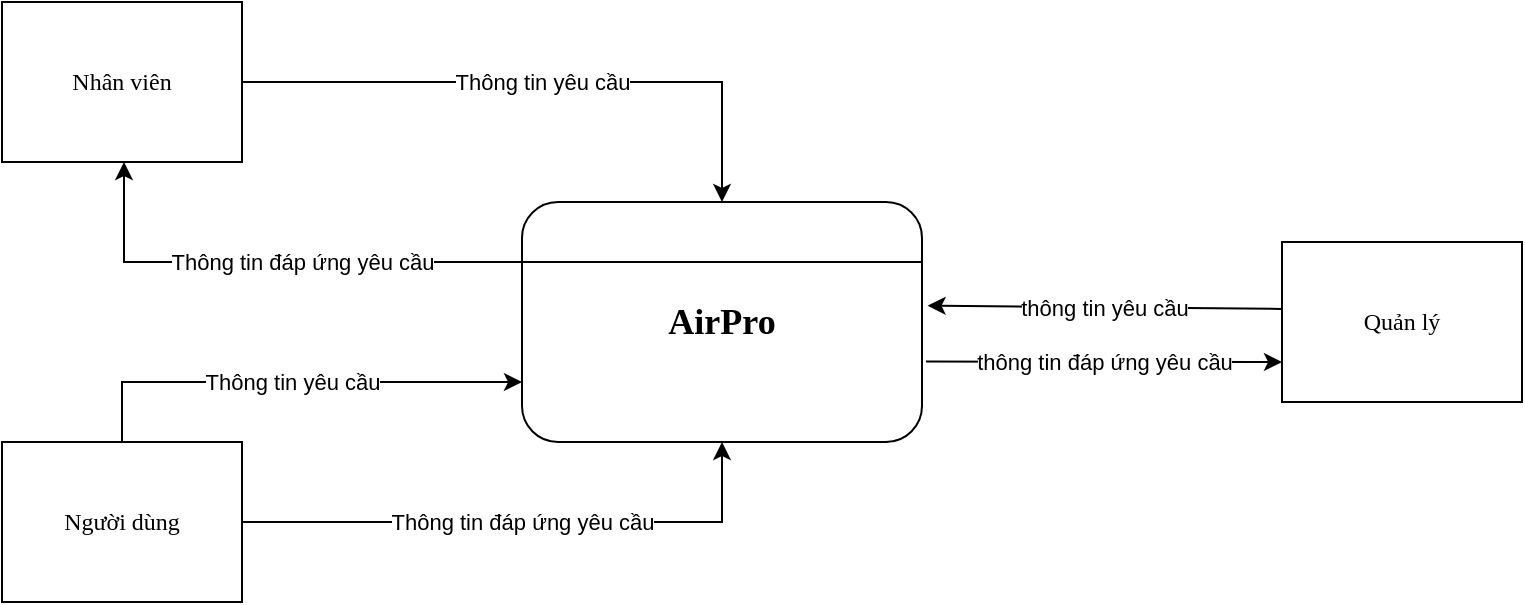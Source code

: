 <mxfile version="16.0.3" type="device"><diagram id="DleSrJEcq-XW7l6DBl-Z" name="Page-1"><mxGraphModel dx="1038" dy="579" grid="1" gridSize="10" guides="1" tooltips="1" connect="1" arrows="1" fold="1" page="1" pageScale="1" pageWidth="850" pageHeight="1100" math="0" shadow="0"><root><mxCell id="0"/><mxCell id="1" parent="0"/><mxCell id="wKRwG_sl6W2kwp55HtTP-1" value="Người dùng" style="rounded=0;whiteSpace=wrap;html=1;fontFamily=Verdana;" parent="1" vertex="1"><mxGeometry x="200" y="580" width="120" height="80" as="geometry"/></mxCell><mxCell id="wKRwG_sl6W2kwp55HtTP-2" value="Nhân viên" style="rounded=0;whiteSpace=wrap;html=1;fontFamily=Verdana;" parent="1" vertex="1"><mxGeometry x="200" y="360" width="120" height="80" as="geometry"/></mxCell><mxCell id="wKRwG_sl6W2kwp55HtTP-3" value="Quản lý" style="rounded=0;whiteSpace=wrap;html=1;fontFamily=Verdana;" parent="1" vertex="1"><mxGeometry x="840" y="480" width="120" height="80" as="geometry"/></mxCell><mxCell id="wKRwG_sl6W2kwp55HtTP-96" value="AirPro" style="rounded=1;whiteSpace=wrap;html=1;fontFamily=Verdana;fontSize=18;fontStyle=1" parent="1" vertex="1"><mxGeometry x="460" y="460" width="200" height="120" as="geometry"/></mxCell><mxCell id="wKRwG_sl6W2kwp55HtTP-97" value="" style="endArrow=none;html=1;rounded=0;exitX=0;exitY=0.25;exitDx=0;exitDy=0;entryX=1;entryY=0.25;entryDx=0;entryDy=0;fontFamily=Verdana;" parent="1" source="wKRwG_sl6W2kwp55HtTP-96" target="wKRwG_sl6W2kwp55HtTP-96" edge="1"><mxGeometry width="50" height="50" relative="1" as="geometry"><mxPoint x="890" y="590" as="sourcePoint"/><mxPoint x="940" y="540" as="targetPoint"/></mxGeometry></mxCell><mxCell id="tglDk694TS1F9DuvU6ky-1" value="Thông tin yêu cầu" style="endArrow=classic;html=1;rounded=0;exitX=0.5;exitY=0;exitDx=0;exitDy=0;entryX=0;entryY=0.75;entryDx=0;entryDy=0;" edge="1" parent="1" source="wKRwG_sl6W2kwp55HtTP-1" target="wKRwG_sl6W2kwp55HtTP-96"><mxGeometry width="50" height="50" relative="1" as="geometry"><mxPoint x="560" y="1030" as="sourcePoint"/><mxPoint x="560" y="590" as="targetPoint"/><Array as="points"><mxPoint x="260" y="550"/></Array></mxGeometry></mxCell><mxCell id="tglDk694TS1F9DuvU6ky-2" value="Thông tin đáp ứng yêu cầu" style="endArrow=classic;html=1;rounded=0;exitX=1;exitY=0.5;exitDx=0;exitDy=0;entryX=0.5;entryY=1;entryDx=0;entryDy=0;" edge="1" parent="1" source="wKRwG_sl6W2kwp55HtTP-1" target="wKRwG_sl6W2kwp55HtTP-96"><mxGeometry width="50" height="50" relative="1" as="geometry"><mxPoint x="500" y="500" as="sourcePoint"/><mxPoint x="550" y="450" as="targetPoint"/><Array as="points"><mxPoint x="560" y="620"/></Array></mxGeometry></mxCell><mxCell id="tglDk694TS1F9DuvU6ky-3" value="Thông tin đáp ứng yêu cầu" style="endArrow=classic;html=1;rounded=0;exitX=0;exitY=0.25;exitDx=0;exitDy=0;entryX=0.5;entryY=1;entryDx=0;entryDy=0;" edge="1" parent="1"><mxGeometry x="-0.112" width="50" height="50" relative="1" as="geometry"><mxPoint x="461" y="490" as="sourcePoint"/><mxPoint x="261" y="440" as="targetPoint"/><Array as="points"><mxPoint x="261" y="490"/></Array><mxPoint as="offset"/></mxGeometry></mxCell><mxCell id="tglDk694TS1F9DuvU6ky-4" value="Thông tin yêu cầu" style="endArrow=classic;html=1;rounded=0;exitX=1;exitY=0.5;exitDx=0;exitDy=0;entryX=0.5;entryY=0;entryDx=0;entryDy=0;" edge="1" parent="1" source="wKRwG_sl6W2kwp55HtTP-2" target="wKRwG_sl6W2kwp55HtTP-96"><mxGeometry width="50" height="50" relative="1" as="geometry"><mxPoint x="500" y="500" as="sourcePoint"/><mxPoint x="550" y="450" as="targetPoint"/><Array as="points"><mxPoint x="560" y="400"/></Array></mxGeometry></mxCell><mxCell id="tglDk694TS1F9DuvU6ky-6" value="thông tin yêu cầu" style="endArrow=classic;html=1;rounded=0;entryX=1.014;entryY=0.432;entryDx=0;entryDy=0;entryPerimeter=0;exitX=-0.003;exitY=0.418;exitDx=0;exitDy=0;exitPerimeter=0;" edge="1" parent="1" source="wKRwG_sl6W2kwp55HtTP-3" target="wKRwG_sl6W2kwp55HtTP-96"><mxGeometry width="50" height="50" relative="1" as="geometry"><mxPoint x="830" y="512" as="sourcePoint"/><mxPoint x="550" y="450" as="targetPoint"/><Array as="points"/></mxGeometry></mxCell><mxCell id="tglDk694TS1F9DuvU6ky-7" value="thông tin đáp ứng yêu cầu" style="endArrow=classic;html=1;rounded=0;exitX=1.01;exitY=0.665;exitDx=0;exitDy=0;exitPerimeter=0;" edge="1" parent="1" source="wKRwG_sl6W2kwp55HtTP-96"><mxGeometry width="50" height="50" relative="1" as="geometry"><mxPoint x="500" y="500" as="sourcePoint"/><mxPoint x="840" y="540" as="targetPoint"/></mxGeometry></mxCell></root></mxGraphModel></diagram></mxfile>
